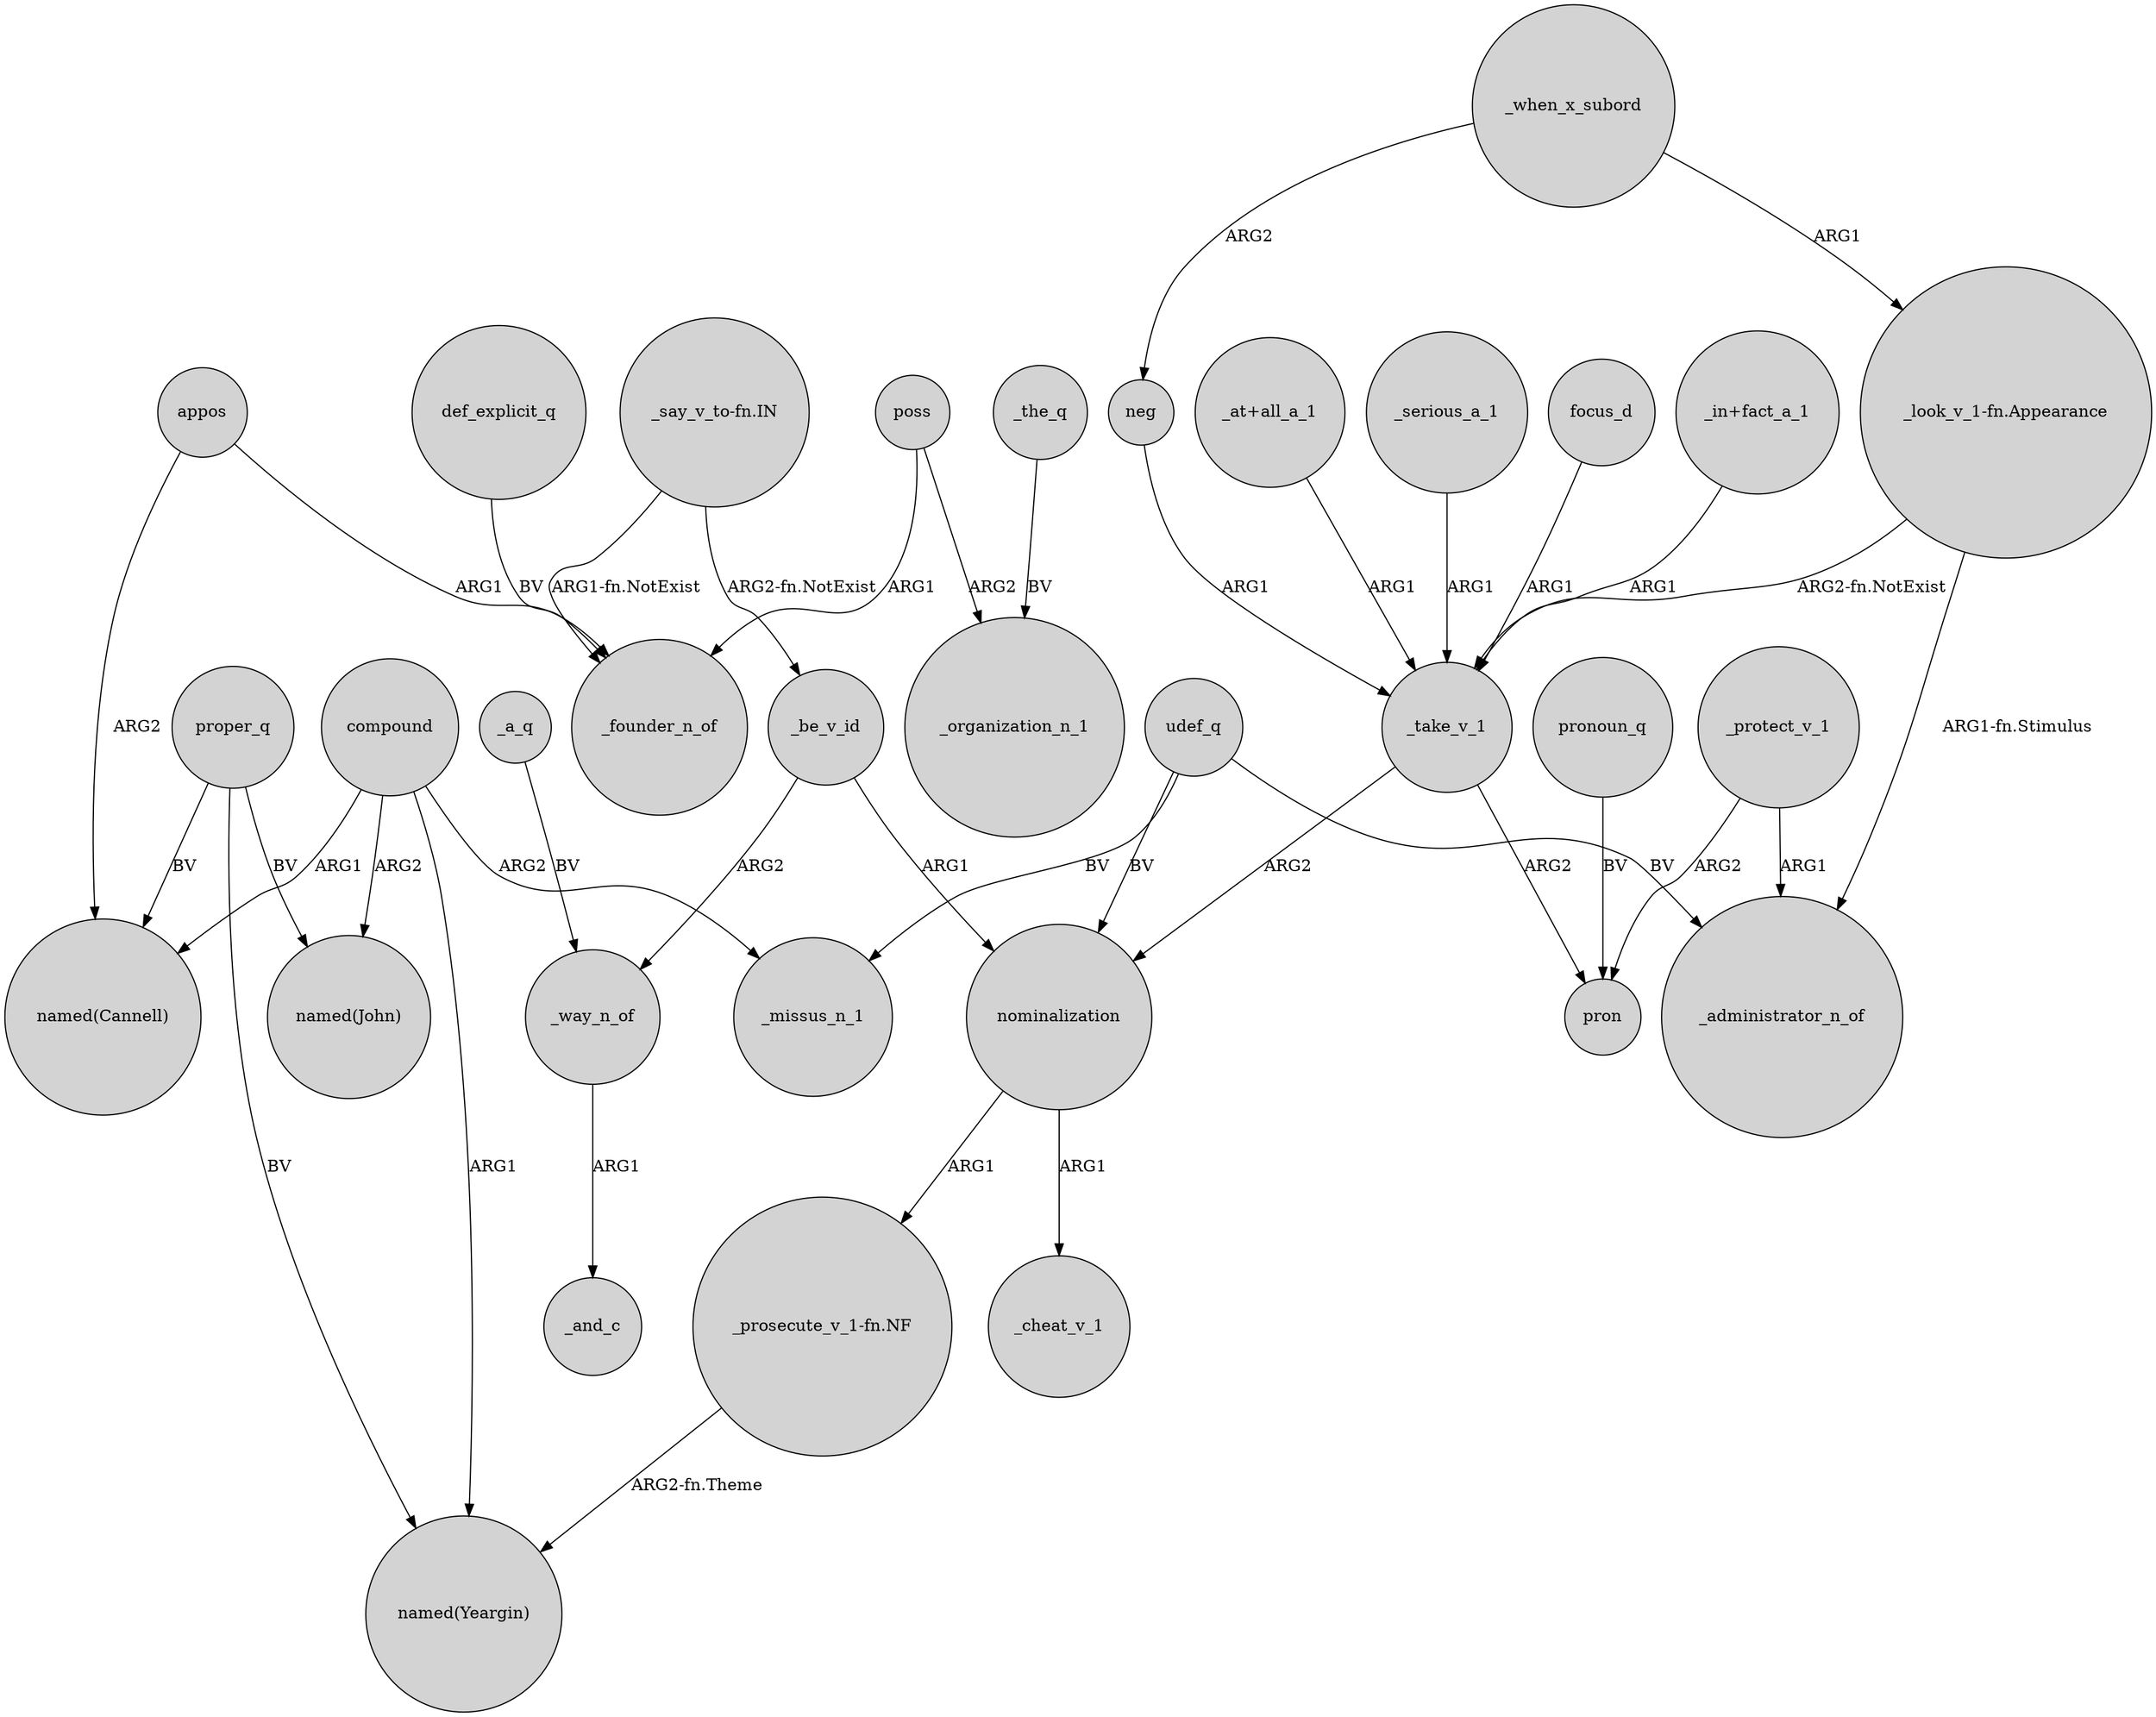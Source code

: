 digraph {
	node [shape=circle style=filled]
	compound -> "named(John)" [label=ARG2]
	_serious_a_1 -> _take_v_1 [label=ARG1]
	appos -> "named(Cannell)" [label=ARG2]
	proper_q -> "named(Yeargin)" [label=BV]
	poss -> _organization_n_1 [label=ARG2]
	"_at+all_a_1" -> _take_v_1 [label=ARG1]
	_way_n_of -> _and_c [label=ARG1]
	_be_v_id -> nominalization [label=ARG1]
	proper_q -> "named(Cannell)" [label=BV]
	"_look_v_1-fn.Appearance" -> _administrator_n_of [label="ARG1-fn.Stimulus"]
	compound -> _missus_n_1 [label=ARG2]
	focus_d -> _take_v_1 [label=ARG1]
	"_say_v_to-fn.IN" -> _be_v_id [label="ARG2-fn.NotExist"]
	"_in+fact_a_1" -> _take_v_1 [label=ARG1]
	udef_q -> _missus_n_1 [label=BV]
	"_look_v_1-fn.Appearance" -> _take_v_1 [label="ARG2-fn.NotExist"]
	_be_v_id -> _way_n_of [label=ARG2]
	"_say_v_to-fn.IN" -> _founder_n_of [label="ARG1-fn.NotExist"]
	_take_v_1 -> pron [label=ARG2]
	neg -> _take_v_1 [label=ARG1]
	nominalization -> "_prosecute_v_1-fn.NF" [label=ARG1]
	_protect_v_1 -> pron [label=ARG2]
	pronoun_q -> pron [label=BV]
	_when_x_subord -> neg [label=ARG2]
	_protect_v_1 -> _administrator_n_of [label=ARG1]
	_the_q -> _organization_n_1 [label=BV]
	def_explicit_q -> _founder_n_of [label=BV]
	nominalization -> _cheat_v_1 [label=ARG1]
	udef_q -> nominalization [label=BV]
	_take_v_1 -> nominalization [label=ARG2]
	"_prosecute_v_1-fn.NF" -> "named(Yeargin)" [label="ARG2-fn.Theme"]
	_when_x_subord -> "_look_v_1-fn.Appearance" [label=ARG1]
	compound -> "named(Yeargin)" [label=ARG1]
	appos -> _founder_n_of [label=ARG1]
	_a_q -> _way_n_of [label=BV]
	poss -> _founder_n_of [label=ARG1]
	proper_q -> "named(John)" [label=BV]
	udef_q -> _administrator_n_of [label=BV]
	compound -> "named(Cannell)" [label=ARG1]
}
